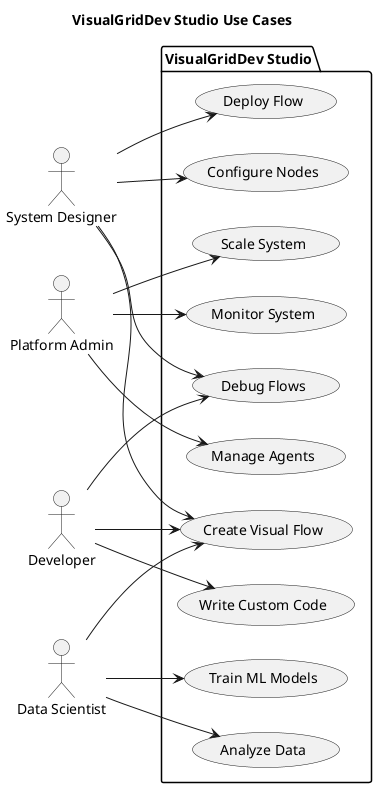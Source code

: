 @startuml
title VisualGridDev Studio Use Cases

left to right direction

actor "System Designer" as Designer
actor "Platform Admin" as Admin
actor "Developer" as Dev
actor "Data Scientist" as DataSci

package "VisualGridDev Studio" {
    usecase "Create Visual Flow" as CreateFlow
    usecase "Deploy Flow" as DeployFlow
    usecase "Monitor System" as Monitor
    usecase "Configure Nodes" as ConfigNodes
    usecase "Write Custom Code" as WriteCode
    usecase "Manage Agents" as ManageAgents
    usecase "Scale System" as Scale
    usecase "Debug Flows" as Debug
    usecase "Train ML Models" as TrainML
    usecase "Analyze Data" as AnalyzeData
}

Designer --> CreateFlow
Designer --> DeployFlow
Designer --> ConfigNodes
Designer --> Debug

Admin --> Monitor
Admin --> ManageAgents
Admin --> Scale

Dev --> WriteCode
Dev --> CreateFlow
Dev --> Debug

DataSci --> TrainML
DataSci --> AnalyzeData
DataSci --> CreateFlow

@enduml